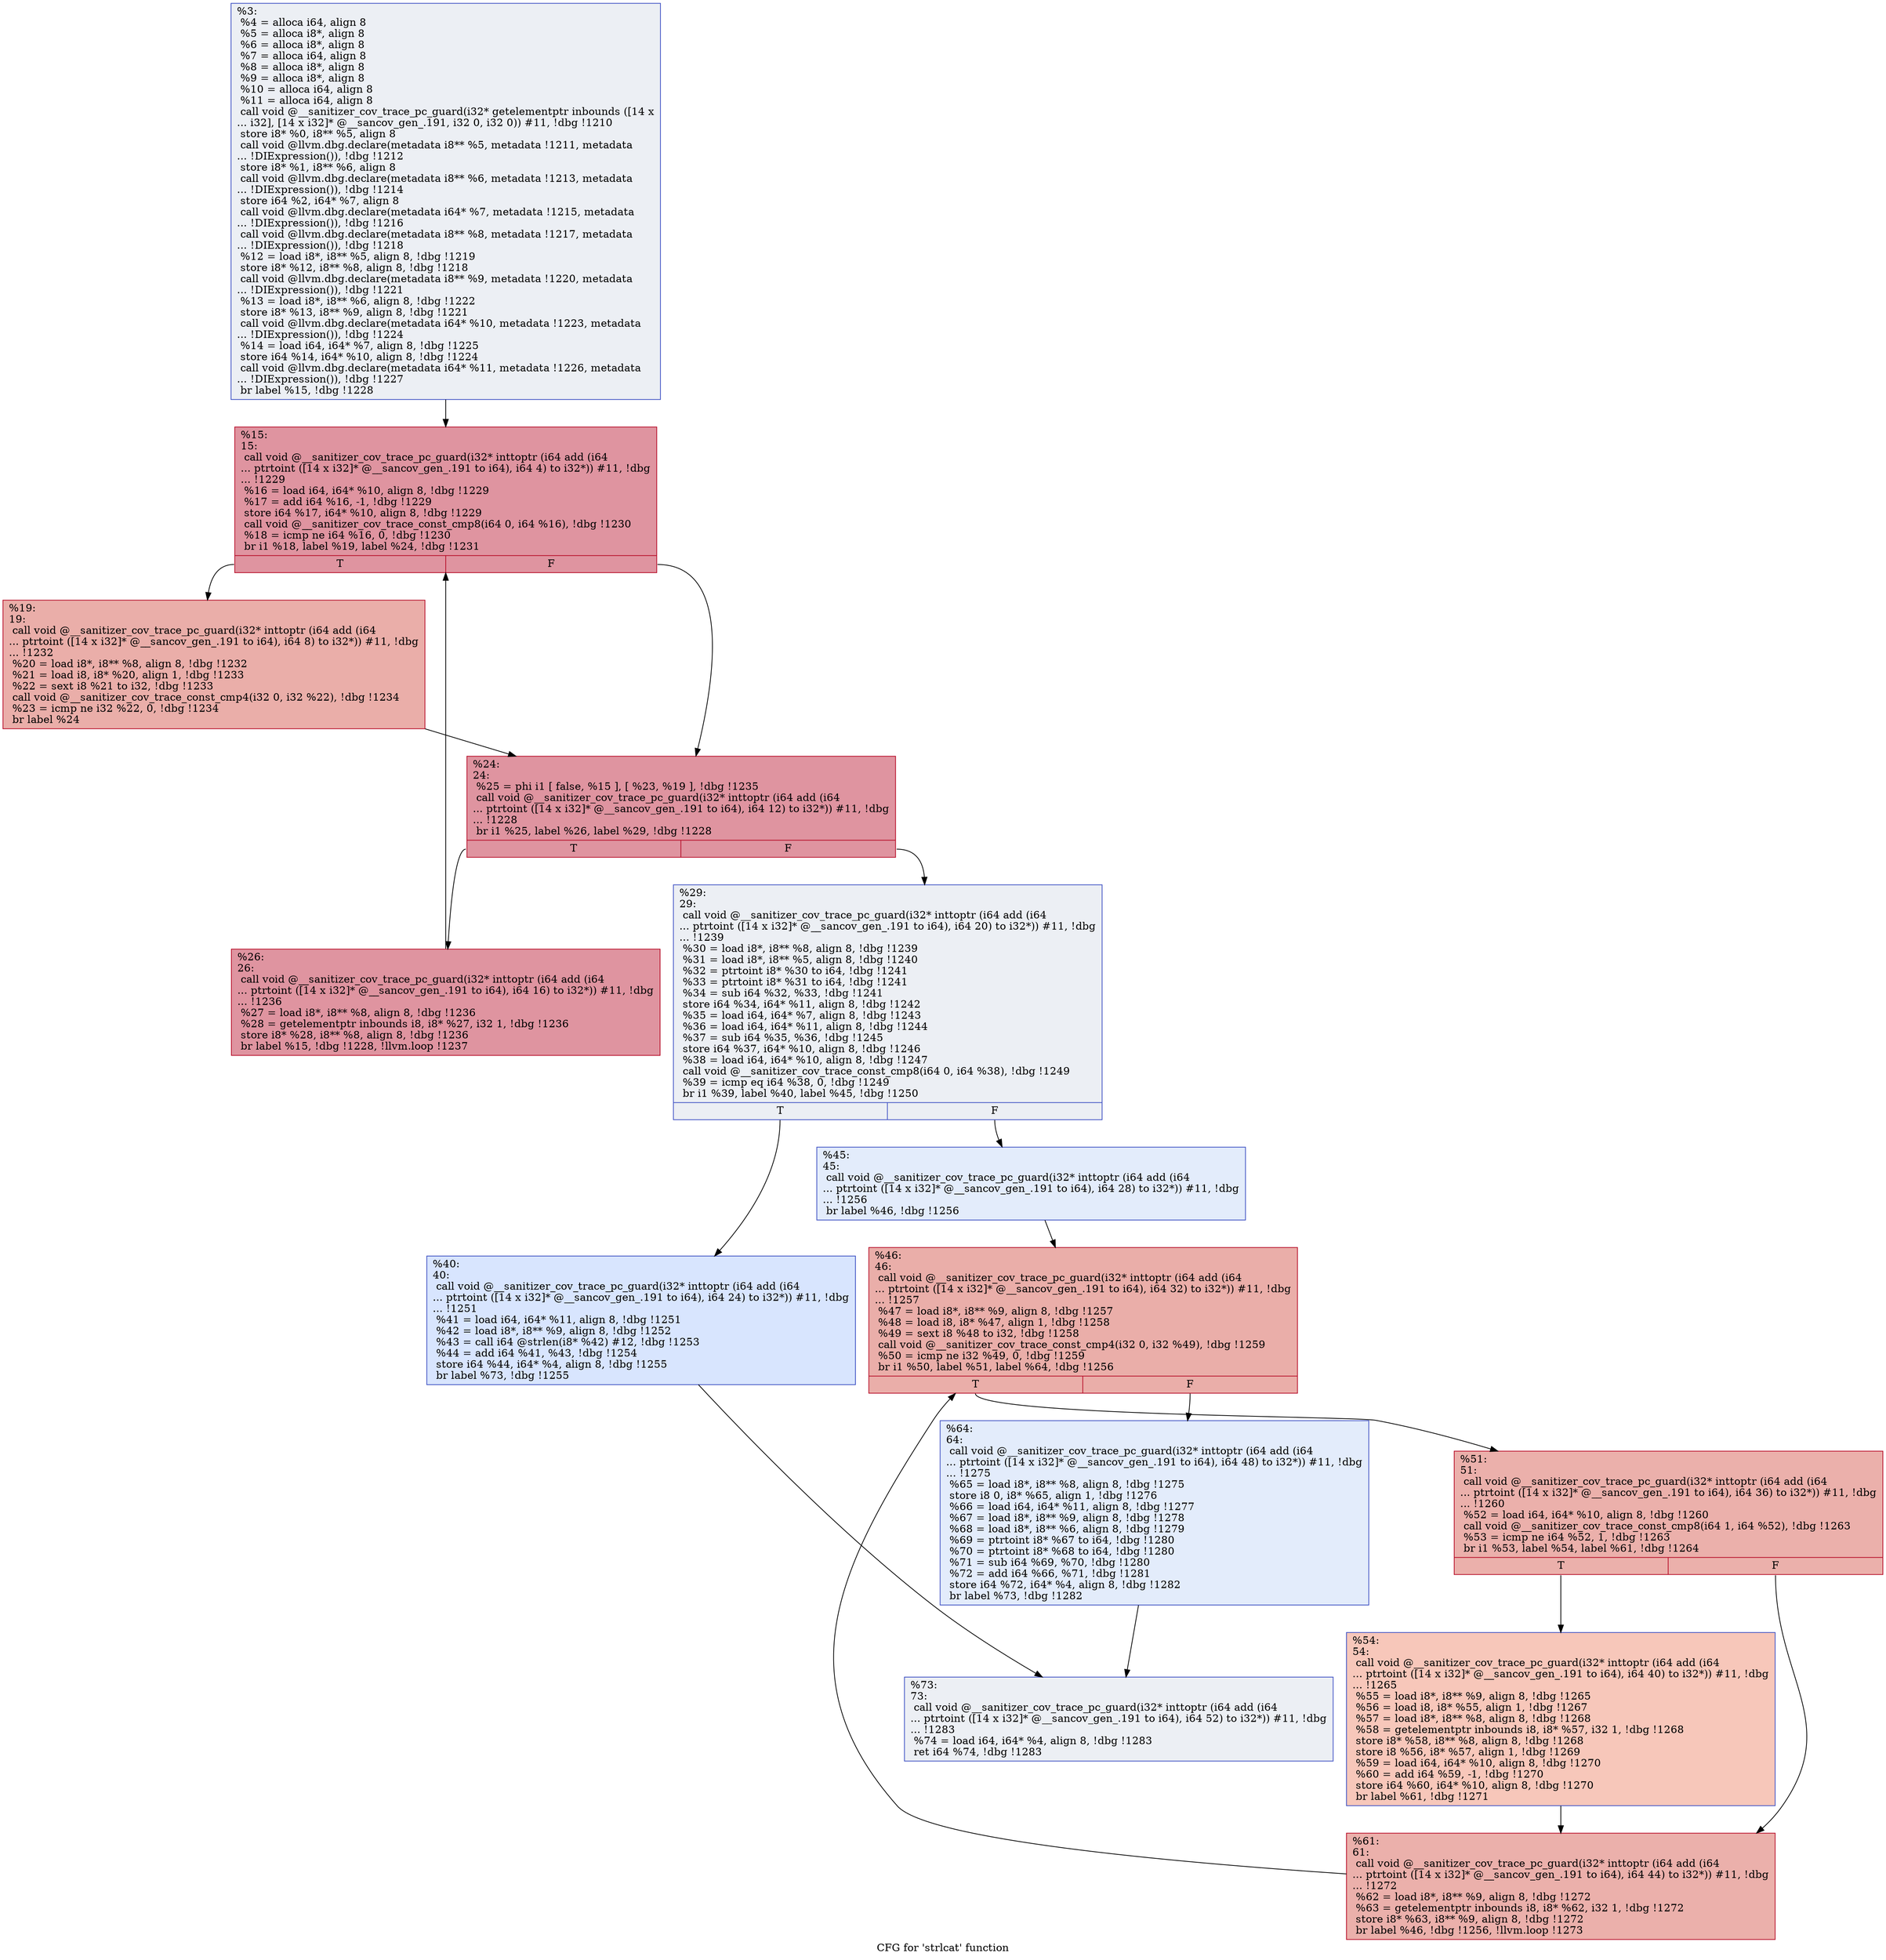 digraph "CFG for 'strlcat' function" {
	label="CFG for 'strlcat' function";

	Node0x555555bdbf00 [shape=record,color="#3d50c3ff", style=filled, fillcolor="#d4dbe670",label="{%3:\l  %4 = alloca i64, align 8\l  %5 = alloca i8*, align 8\l  %6 = alloca i8*, align 8\l  %7 = alloca i64, align 8\l  %8 = alloca i8*, align 8\l  %9 = alloca i8*, align 8\l  %10 = alloca i64, align 8\l  %11 = alloca i64, align 8\l  call void @__sanitizer_cov_trace_pc_guard(i32* getelementptr inbounds ([14 x\l... i32], [14 x i32]* @__sancov_gen_.191, i32 0, i32 0)) #11, !dbg !1210\l  store i8* %0, i8** %5, align 8\l  call void @llvm.dbg.declare(metadata i8** %5, metadata !1211, metadata\l... !DIExpression()), !dbg !1212\l  store i8* %1, i8** %6, align 8\l  call void @llvm.dbg.declare(metadata i8** %6, metadata !1213, metadata\l... !DIExpression()), !dbg !1214\l  store i64 %2, i64* %7, align 8\l  call void @llvm.dbg.declare(metadata i64* %7, metadata !1215, metadata\l... !DIExpression()), !dbg !1216\l  call void @llvm.dbg.declare(metadata i8** %8, metadata !1217, metadata\l... !DIExpression()), !dbg !1218\l  %12 = load i8*, i8** %5, align 8, !dbg !1219\l  store i8* %12, i8** %8, align 8, !dbg !1218\l  call void @llvm.dbg.declare(metadata i8** %9, metadata !1220, metadata\l... !DIExpression()), !dbg !1221\l  %13 = load i8*, i8** %6, align 8, !dbg !1222\l  store i8* %13, i8** %9, align 8, !dbg !1221\l  call void @llvm.dbg.declare(metadata i64* %10, metadata !1223, metadata\l... !DIExpression()), !dbg !1224\l  %14 = load i64, i64* %7, align 8, !dbg !1225\l  store i64 %14, i64* %10, align 8, !dbg !1224\l  call void @llvm.dbg.declare(metadata i64* %11, metadata !1226, metadata\l... !DIExpression()), !dbg !1227\l  br label %15, !dbg !1228\l}"];
	Node0x555555bdbf00 -> Node0x555555be1580;
	Node0x555555be1580 [shape=record,color="#b70d28ff", style=filled, fillcolor="#b70d2870",label="{%15:\l15:                                               \l  call void @__sanitizer_cov_trace_pc_guard(i32* inttoptr (i64 add (i64\l... ptrtoint ([14 x i32]* @__sancov_gen_.191 to i64), i64 4) to i32*)) #11, !dbg\l... !1229\l  %16 = load i64, i64* %10, align 8, !dbg !1229\l  %17 = add i64 %16, -1, !dbg !1229\l  store i64 %17, i64* %10, align 8, !dbg !1229\l  call void @__sanitizer_cov_trace_const_cmp8(i64 0, i64 %16), !dbg !1230\l  %18 = icmp ne i64 %16, 0, !dbg !1230\l  br i1 %18, label %19, label %24, !dbg !1231\l|{<s0>T|<s1>F}}"];
	Node0x555555be1580:s0 -> Node0x555555be15d0;
	Node0x555555be1580:s1 -> Node0x555555be1620;
	Node0x555555be15d0 [shape=record,color="#b70d28ff", style=filled, fillcolor="#d0473d70",label="{%19:\l19:                                               \l  call void @__sanitizer_cov_trace_pc_guard(i32* inttoptr (i64 add (i64\l... ptrtoint ([14 x i32]* @__sancov_gen_.191 to i64), i64 8) to i32*)) #11, !dbg\l... !1232\l  %20 = load i8*, i8** %8, align 8, !dbg !1232\l  %21 = load i8, i8* %20, align 1, !dbg !1233\l  %22 = sext i8 %21 to i32, !dbg !1233\l  call void @__sanitizer_cov_trace_const_cmp4(i32 0, i32 %22), !dbg !1234\l  %23 = icmp ne i32 %22, 0, !dbg !1234\l  br label %24\l}"];
	Node0x555555be15d0 -> Node0x555555be1620;
	Node0x555555be1620 [shape=record,color="#b70d28ff", style=filled, fillcolor="#b70d2870",label="{%24:\l24:                                               \l  %25 = phi i1 [ false, %15 ], [ %23, %19 ], !dbg !1235\l  call void @__sanitizer_cov_trace_pc_guard(i32* inttoptr (i64 add (i64\l... ptrtoint ([14 x i32]* @__sancov_gen_.191 to i64), i64 12) to i32*)) #11, !dbg\l... !1228\l  br i1 %25, label %26, label %29, !dbg !1228\l|{<s0>T|<s1>F}}"];
	Node0x555555be1620:s0 -> Node0x555555be1670;
	Node0x555555be1620:s1 -> Node0x555555be16c0;
	Node0x555555be1670 [shape=record,color="#b70d28ff", style=filled, fillcolor="#b70d2870",label="{%26:\l26:                                               \l  call void @__sanitizer_cov_trace_pc_guard(i32* inttoptr (i64 add (i64\l... ptrtoint ([14 x i32]* @__sancov_gen_.191 to i64), i64 16) to i32*)) #11, !dbg\l... !1236\l  %27 = load i8*, i8** %8, align 8, !dbg !1236\l  %28 = getelementptr inbounds i8, i8* %27, i32 1, !dbg !1236\l  store i8* %28, i8** %8, align 8, !dbg !1236\l  br label %15, !dbg !1228, !llvm.loop !1237\l}"];
	Node0x555555be1670 -> Node0x555555be1580;
	Node0x555555be16c0 [shape=record,color="#3d50c3ff", style=filled, fillcolor="#d4dbe670",label="{%29:\l29:                                               \l  call void @__sanitizer_cov_trace_pc_guard(i32* inttoptr (i64 add (i64\l... ptrtoint ([14 x i32]* @__sancov_gen_.191 to i64), i64 20) to i32*)) #11, !dbg\l... !1239\l  %30 = load i8*, i8** %8, align 8, !dbg !1239\l  %31 = load i8*, i8** %5, align 8, !dbg !1240\l  %32 = ptrtoint i8* %30 to i64, !dbg !1241\l  %33 = ptrtoint i8* %31 to i64, !dbg !1241\l  %34 = sub i64 %32, %33, !dbg !1241\l  store i64 %34, i64* %11, align 8, !dbg !1242\l  %35 = load i64, i64* %7, align 8, !dbg !1243\l  %36 = load i64, i64* %11, align 8, !dbg !1244\l  %37 = sub i64 %35, %36, !dbg !1245\l  store i64 %37, i64* %10, align 8, !dbg !1246\l  %38 = load i64, i64* %10, align 8, !dbg !1247\l  call void @__sanitizer_cov_trace_const_cmp8(i64 0, i64 %38), !dbg !1249\l  %39 = icmp eq i64 %38, 0, !dbg !1249\l  br i1 %39, label %40, label %45, !dbg !1250\l|{<s0>T|<s1>F}}"];
	Node0x555555be16c0:s0 -> Node0x555555be1710;
	Node0x555555be16c0:s1 -> Node0x555555be1760;
	Node0x555555be1710 [shape=record,color="#3d50c3ff", style=filled, fillcolor="#a7c5fe70",label="{%40:\l40:                                               \l  call void @__sanitizer_cov_trace_pc_guard(i32* inttoptr (i64 add (i64\l... ptrtoint ([14 x i32]* @__sancov_gen_.191 to i64), i64 24) to i32*)) #11, !dbg\l... !1251\l  %41 = load i64, i64* %11, align 8, !dbg !1251\l  %42 = load i8*, i8** %9, align 8, !dbg !1252\l  %43 = call i64 @strlen(i8* %42) #12, !dbg !1253\l  %44 = add i64 %41, %43, !dbg !1254\l  store i64 %44, i64* %4, align 8, !dbg !1255\l  br label %73, !dbg !1255\l}"];
	Node0x555555be1710 -> Node0x555555be1940;
	Node0x555555be1760 [shape=record,color="#3d50c3ff", style=filled, fillcolor="#bfd3f670",label="{%45:\l45:                                               \l  call void @__sanitizer_cov_trace_pc_guard(i32* inttoptr (i64 add (i64\l... ptrtoint ([14 x i32]* @__sancov_gen_.191 to i64), i64 28) to i32*)) #11, !dbg\l... !1256\l  br label %46, !dbg !1256\l}"];
	Node0x555555be1760 -> Node0x555555be17b0;
	Node0x555555be17b0 [shape=record,color="#b70d28ff", style=filled, fillcolor="#d0473d70",label="{%46:\l46:                                               \l  call void @__sanitizer_cov_trace_pc_guard(i32* inttoptr (i64 add (i64\l... ptrtoint ([14 x i32]* @__sancov_gen_.191 to i64), i64 32) to i32*)) #11, !dbg\l... !1257\l  %47 = load i8*, i8** %9, align 8, !dbg !1257\l  %48 = load i8, i8* %47, align 1, !dbg !1258\l  %49 = sext i8 %48 to i32, !dbg !1258\l  call void @__sanitizer_cov_trace_const_cmp4(i32 0, i32 %49), !dbg !1259\l  %50 = icmp ne i32 %49, 0, !dbg !1259\l  br i1 %50, label %51, label %64, !dbg !1256\l|{<s0>T|<s1>F}}"];
	Node0x555555be17b0:s0 -> Node0x555555be1800;
	Node0x555555be17b0:s1 -> Node0x555555be18f0;
	Node0x555555be1800 [shape=record,color="#b70d28ff", style=filled, fillcolor="#d24b4070",label="{%51:\l51:                                               \l  call void @__sanitizer_cov_trace_pc_guard(i32* inttoptr (i64 add (i64\l... ptrtoint ([14 x i32]* @__sancov_gen_.191 to i64), i64 36) to i32*)) #11, !dbg\l... !1260\l  %52 = load i64, i64* %10, align 8, !dbg !1260\l  call void @__sanitizer_cov_trace_const_cmp8(i64 1, i64 %52), !dbg !1263\l  %53 = icmp ne i64 %52, 1, !dbg !1263\l  br i1 %53, label %54, label %61, !dbg !1264\l|{<s0>T|<s1>F}}"];
	Node0x555555be1800:s0 -> Node0x555555be1850;
	Node0x555555be1800:s1 -> Node0x555555be18a0;
	Node0x555555be1850 [shape=record,color="#3d50c3ff", style=filled, fillcolor="#ec7f6370",label="{%54:\l54:                                               \l  call void @__sanitizer_cov_trace_pc_guard(i32* inttoptr (i64 add (i64\l... ptrtoint ([14 x i32]* @__sancov_gen_.191 to i64), i64 40) to i32*)) #11, !dbg\l... !1265\l  %55 = load i8*, i8** %9, align 8, !dbg !1265\l  %56 = load i8, i8* %55, align 1, !dbg !1267\l  %57 = load i8*, i8** %8, align 8, !dbg !1268\l  %58 = getelementptr inbounds i8, i8* %57, i32 1, !dbg !1268\l  store i8* %58, i8** %8, align 8, !dbg !1268\l  store i8 %56, i8* %57, align 1, !dbg !1269\l  %59 = load i64, i64* %10, align 8, !dbg !1270\l  %60 = add i64 %59, -1, !dbg !1270\l  store i64 %60, i64* %10, align 8, !dbg !1270\l  br label %61, !dbg !1271\l}"];
	Node0x555555be1850 -> Node0x555555be18a0;
	Node0x555555be18a0 [shape=record,color="#b70d28ff", style=filled, fillcolor="#d24b4070",label="{%61:\l61:                                               \l  call void @__sanitizer_cov_trace_pc_guard(i32* inttoptr (i64 add (i64\l... ptrtoint ([14 x i32]* @__sancov_gen_.191 to i64), i64 44) to i32*)) #11, !dbg\l... !1272\l  %62 = load i8*, i8** %9, align 8, !dbg !1272\l  %63 = getelementptr inbounds i8, i8* %62, i32 1, !dbg !1272\l  store i8* %63, i8** %9, align 8, !dbg !1272\l  br label %46, !dbg !1256, !llvm.loop !1273\l}"];
	Node0x555555be18a0 -> Node0x555555be17b0;
	Node0x555555be18f0 [shape=record,color="#3d50c3ff", style=filled, fillcolor="#bfd3f670",label="{%64:\l64:                                               \l  call void @__sanitizer_cov_trace_pc_guard(i32* inttoptr (i64 add (i64\l... ptrtoint ([14 x i32]* @__sancov_gen_.191 to i64), i64 48) to i32*)) #11, !dbg\l... !1275\l  %65 = load i8*, i8** %8, align 8, !dbg !1275\l  store i8 0, i8* %65, align 1, !dbg !1276\l  %66 = load i64, i64* %11, align 8, !dbg !1277\l  %67 = load i8*, i8** %9, align 8, !dbg !1278\l  %68 = load i8*, i8** %6, align 8, !dbg !1279\l  %69 = ptrtoint i8* %67 to i64, !dbg !1280\l  %70 = ptrtoint i8* %68 to i64, !dbg !1280\l  %71 = sub i64 %69, %70, !dbg !1280\l  %72 = add i64 %66, %71, !dbg !1281\l  store i64 %72, i64* %4, align 8, !dbg !1282\l  br label %73, !dbg !1282\l}"];
	Node0x555555be18f0 -> Node0x555555be1940;
	Node0x555555be1940 [shape=record,color="#3d50c3ff", style=filled, fillcolor="#d4dbe670",label="{%73:\l73:                                               \l  call void @__sanitizer_cov_trace_pc_guard(i32* inttoptr (i64 add (i64\l... ptrtoint ([14 x i32]* @__sancov_gen_.191 to i64), i64 52) to i32*)) #11, !dbg\l... !1283\l  %74 = load i64, i64* %4, align 8, !dbg !1283\l  ret i64 %74, !dbg !1283\l}"];
}
